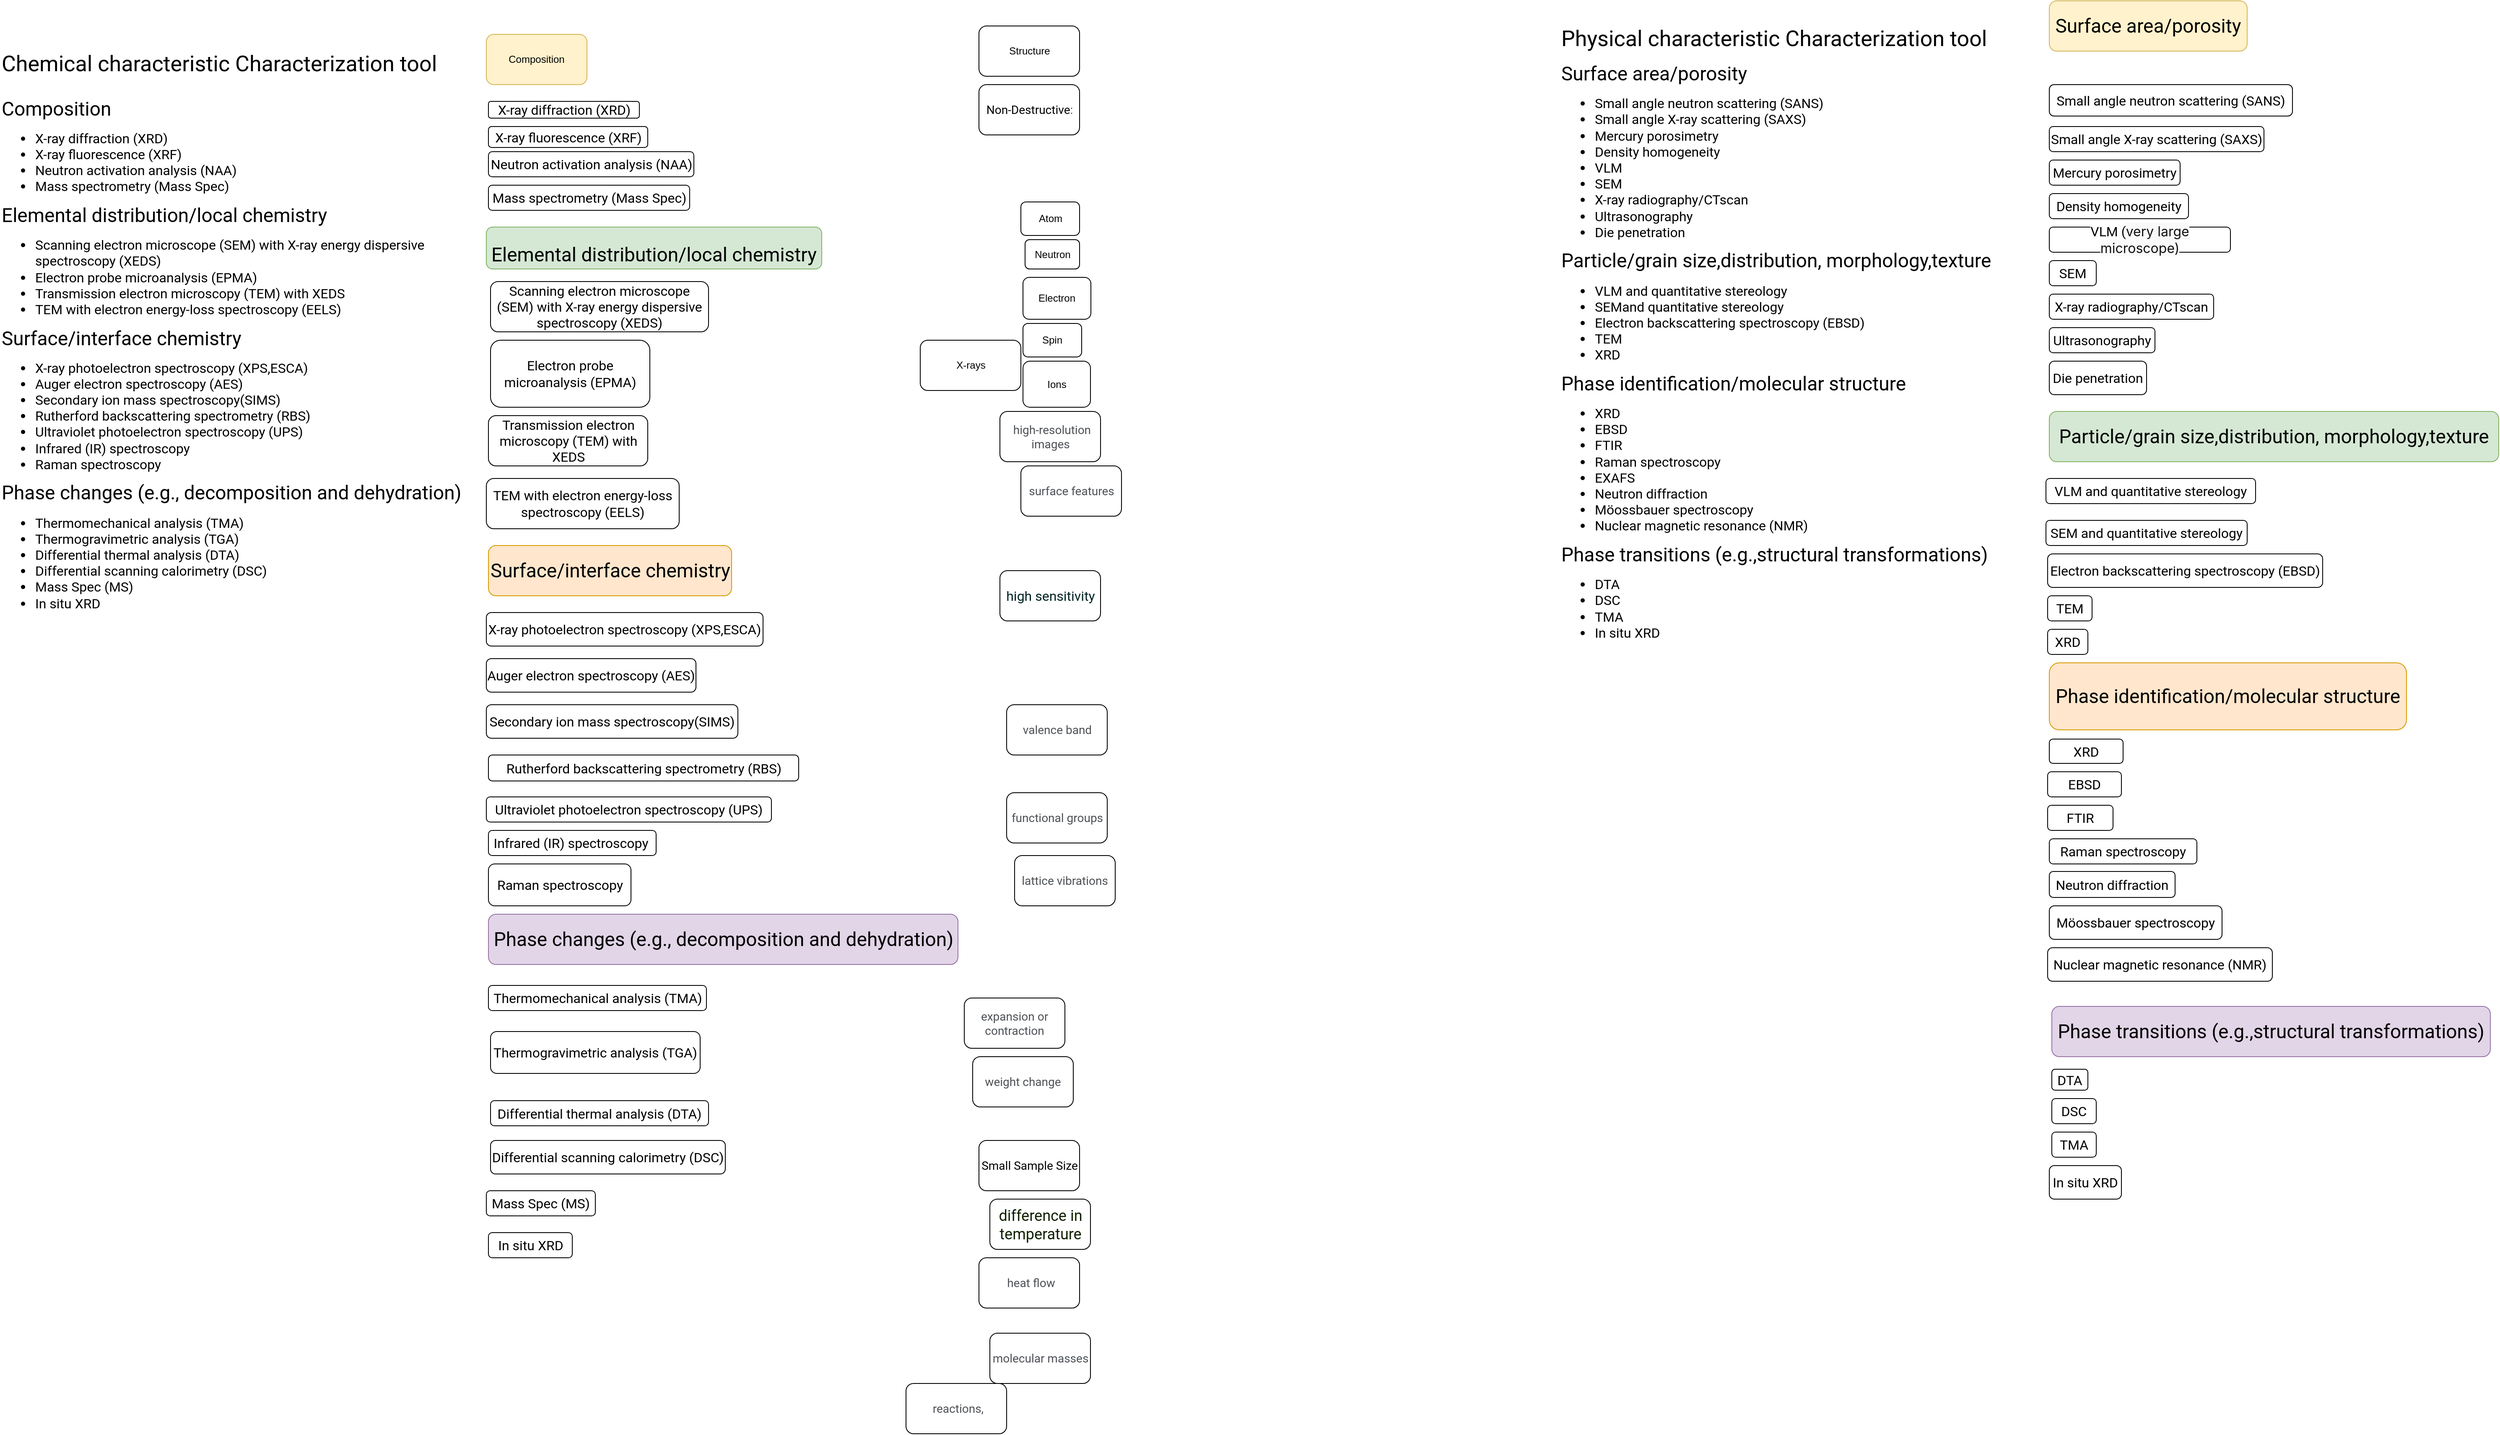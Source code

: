 <mxfile version="24.0.2" type="github">
  <diagram name="Página-1" id="9ZrezYljH9P2KY_Qv6a6">
    <mxGraphModel dx="1310" dy="708" grid="1" gridSize="10" guides="1" tooltips="1" connect="1" arrows="1" fold="1" page="1" pageScale="1" pageWidth="827" pageHeight="1169" math="0" shadow="0">
      <root>
        <mxCell id="0" />
        <mxCell id="1" parent="0" />
        <mxCell id="FwkTbBhF22E6wd6E680H-3" value="Composition" style="rounded=1;whiteSpace=wrap;html=1;fillColor=#fff2cc;strokeColor=#d6b656;" parent="1" vertex="1">
          <mxGeometry x="590" y="70" width="120" height="60" as="geometry" />
        </mxCell>
        <mxCell id="FwkTbBhF22E6wd6E680H-4" value="&lt;span style=&quot;font-family: Roboto, Noto, sans-serif; font-size: 16px; text-align: start; background-color: initial;&quot;&gt;X-ray diffraction (XRD)&lt;/span&gt;" style="rounded=1;whiteSpace=wrap;html=1;" parent="1" vertex="1">
          <mxGeometry x="592.5" y="150" width="180" height="20" as="geometry" />
        </mxCell>
        <mxCell id="FwkTbBhF22E6wd6E680H-5" value="&lt;span style=&quot;font-family: Roboto, Noto, sans-serif; font-size: 16px; text-align: start; background-color: initial;&quot;&gt;X-ray fluorescence (XRF)&lt;/span&gt;" style="rounded=1;whiteSpace=wrap;html=1;" parent="1" vertex="1">
          <mxGeometry x="592.5" y="180" width="190" height="25" as="geometry" />
        </mxCell>
        <mxCell id="FwkTbBhF22E6wd6E680H-7" value="&lt;span style=&quot;font-family: Roboto, Noto, sans-serif; font-size: 16px; text-align: start; background-color: initial;&quot;&gt;Neutron activation analysis (NAA)&lt;/span&gt;" style="rounded=1;whiteSpace=wrap;html=1;" parent="1" vertex="1">
          <mxGeometry x="592.5" y="210" width="245" height="30" as="geometry" />
        </mxCell>
        <mxCell id="FwkTbBhF22E6wd6E680H-8" value="&lt;span style=&quot;font-family: Roboto, Noto, sans-serif; font-size: 16px; text-align: start; background-color: initial;&quot;&gt;Mass spectrometry (Mass Spec)&lt;/span&gt;" style="rounded=1;whiteSpace=wrap;html=1;" parent="1" vertex="1">
          <mxGeometry x="592.5" y="250" width="240" height="30" as="geometry" />
        </mxCell>
        <mxCell id="FwkTbBhF22E6wd6E680H-10" value="&lt;h2 style=&quot;font-weight: 400; margin-bottom: 0.5em; margin-top: 0.5em; font-size: 23px; font-family: Roboto, Noto, sans-serif;&quot;&gt;&lt;br&gt;&lt;/h2&gt;&lt;h2 style=&quot;font-weight: 400; margin-bottom: 0.5em; margin-top: 0.5em; font-size: 23px; font-family: Roboto, Noto, sans-serif;&quot;&gt;Elemental distribution/local chemistry&lt;/h2&gt;&lt;div&gt;&lt;br&gt;&lt;/div&gt;&lt;ul style=&quot;margin-bottom: 6px; margin-top: 0.5em; font-size: 16px; font-family: Roboto, Noto, sans-serif;&quot;&gt;&lt;/ul&gt;" style="rounded=1;whiteSpace=wrap;html=1;align=center;fillColor=#d5e8d4;strokeColor=#82b366;" parent="1" vertex="1">
          <mxGeometry x="590" y="300" width="400" height="50" as="geometry" />
        </mxCell>
        <mxCell id="FwkTbBhF22E6wd6E680H-11" value="&lt;span style=&quot;font-family: Roboto, Noto, sans-serif; font-size: 16px; text-align: start; background-color: initial;&quot;&gt;Scanning electron microscope (SEM) with X-ray energy dispersive spectroscopy (XEDS)&lt;/span&gt;" style="rounded=1;whiteSpace=wrap;html=1;" parent="1" vertex="1">
          <mxGeometry x="595" y="365" width="260" height="60" as="geometry" />
        </mxCell>
        <mxCell id="FwkTbBhF22E6wd6E680H-12" value="&lt;span style=&quot;font-family: Roboto, Noto, sans-serif; font-size: 16px; text-align: start; background-color: initial;&quot;&gt;Electron probe microanalysis (EPMA)&lt;/span&gt;" style="rounded=1;whiteSpace=wrap;html=1;" parent="1" vertex="1">
          <mxGeometry x="595" y="435" width="190" height="80" as="geometry" />
        </mxCell>
        <mxCell id="FwkTbBhF22E6wd6E680H-13" value="&lt;span style=&quot;font-family: Roboto, Noto, sans-serif; font-size: 16px; text-align: start; background-color: initial;&quot;&gt;Transmission electron microscopy (TEM) with XEDS&lt;/span&gt;" style="rounded=1;whiteSpace=wrap;html=1;" parent="1" vertex="1">
          <mxGeometry x="592.5" y="525" width="190" height="60" as="geometry" />
        </mxCell>
        <mxCell id="FwkTbBhF22E6wd6E680H-14" value="&lt;span style=&quot;font-family: Roboto, Noto, sans-serif; font-size: 16px; text-align: start; background-color: initial;&quot;&gt;TEM with electron energy-loss spectroscopy (EELS)&lt;/span&gt;" style="rounded=1;whiteSpace=wrap;html=1;" parent="1" vertex="1">
          <mxGeometry x="590" y="600" width="230" height="60" as="geometry" />
        </mxCell>
        <mxCell id="FwkTbBhF22E6wd6E680H-15" value="&lt;h2 style=&quot;font-weight: 400; margin-bottom: 0.5em; margin-top: 0.5em; font-size: 23px; font-family: Roboto, Noto, sans-serif; text-align: start;&quot;&gt;Surface/interface chemistry&lt;/h2&gt;" style="rounded=1;whiteSpace=wrap;html=1;fillColor=#ffe6cc;strokeColor=#d79b00;" parent="1" vertex="1">
          <mxGeometry x="592.5" y="680" width="290" height="60" as="geometry" />
        </mxCell>
        <mxCell id="FwkTbBhF22E6wd6E680H-16" value="&lt;span style=&quot;font-family: Roboto, Noto, sans-serif; font-size: 16px; text-align: start; background-color: initial;&quot;&gt;X-ray photoelectron spectroscopy (XPS,ESCA)&lt;/span&gt;" style="rounded=1;whiteSpace=wrap;html=1;" parent="1" vertex="1">
          <mxGeometry x="590" y="760" width="330" height="40" as="geometry" />
        </mxCell>
        <mxCell id="FwkTbBhF22E6wd6E680H-17" value="&lt;span style=&quot;font-family: Roboto, Noto, sans-serif; font-size: 16px; text-align: start; background-color: initial;&quot;&gt;Auger electron spectroscopy (AES)&lt;/span&gt;" style="rounded=1;whiteSpace=wrap;html=1;" parent="1" vertex="1">
          <mxGeometry x="590" y="815" width="250" height="40" as="geometry" />
        </mxCell>
        <mxCell id="FwkTbBhF22E6wd6E680H-18" value="&lt;span style=&quot;font-family: Roboto, Noto, sans-serif; font-size: 16px; text-align: start; background-color: initial;&quot;&gt;Secondary ion mass spectroscopy(SIMS)&lt;/span&gt;" style="rounded=1;whiteSpace=wrap;html=1;" parent="1" vertex="1">
          <mxGeometry x="590" y="870" width="300" height="40" as="geometry" />
        </mxCell>
        <mxCell id="FwkTbBhF22E6wd6E680H-19" value="&lt;span style=&quot;font-family: Roboto, Noto, sans-serif; font-size: 16px; text-align: start; background-color: initial;&quot;&gt;Rutherford backscattering spectrometry (RBS)&lt;/span&gt;" style="rounded=1;whiteSpace=wrap;html=1;" parent="1" vertex="1">
          <mxGeometry x="592.5" y="930" width="370" height="31" as="geometry" />
        </mxCell>
        <mxCell id="FwkTbBhF22E6wd6E680H-20" value="&lt;span style=&quot;font-family: Roboto, Noto, sans-serif; font-size: 16px; text-align: start; background-color: initial;&quot;&gt;Ultraviolet photoelectron spectroscopy (UPS)&lt;/span&gt;" style="rounded=1;whiteSpace=wrap;html=1;" parent="1" vertex="1">
          <mxGeometry x="590" y="980" width="340" height="30" as="geometry" />
        </mxCell>
        <mxCell id="FwkTbBhF22E6wd6E680H-21" value="&lt;span style=&quot;font-family: Roboto, Noto, sans-serif; font-size: 16px; text-align: start; background-color: initial;&quot;&gt;Infrared (IR) spectroscopy&amp;nbsp;&lt;/span&gt;" style="rounded=1;whiteSpace=wrap;html=1;" parent="1" vertex="1">
          <mxGeometry x="592.5" y="1020" width="200" height="30" as="geometry" />
        </mxCell>
        <mxCell id="FwkTbBhF22E6wd6E680H-23" value="&lt;span style=&quot;font-family: Roboto, Noto, sans-serif; font-size: 16px; text-align: start; background-color: initial;&quot;&gt;Raman spectroscopy&lt;/span&gt;" style="rounded=1;whiteSpace=wrap;html=1;" parent="1" vertex="1">
          <mxGeometry x="592.5" y="1060" width="170" height="50" as="geometry" />
        </mxCell>
        <mxCell id="FwkTbBhF22E6wd6E680H-24" value="&lt;h2 style=&quot;font-weight: 400; margin-bottom: 0.5em; margin-top: 0.5em; font-size: 23px; font-family: Roboto, Noto, sans-serif; text-align: start;&quot;&gt;Phase changes (e.g., decomposition and dehydration)&lt;/h2&gt;" style="rounded=1;whiteSpace=wrap;html=1;fillColor=#e1d5e7;strokeColor=#9673a6;" parent="1" vertex="1">
          <mxGeometry x="592.5" y="1120" width="560" height="60" as="geometry" />
        </mxCell>
        <mxCell id="FwkTbBhF22E6wd6E680H-25" value="&lt;span style=&quot;font-family: Roboto, Noto, sans-serif; font-size: 16px; text-align: start; background-color: initial;&quot;&gt;Thermomechanical analysis (TMA)&lt;/span&gt;" style="rounded=1;whiteSpace=wrap;html=1;" parent="1" vertex="1">
          <mxGeometry x="592.5" y="1205" width="260" height="30" as="geometry" />
        </mxCell>
        <mxCell id="FwkTbBhF22E6wd6E680H-26" value="&lt;span style=&quot;font-family: Roboto, Noto, sans-serif; font-size: 16px; text-align: start; background-color: initial;&quot;&gt;Thermogravimetric analysis (TGA)&lt;/span&gt;" style="rounded=1;whiteSpace=wrap;html=1;" parent="1" vertex="1">
          <mxGeometry x="595" y="1260" width="250" height="50" as="geometry" />
        </mxCell>
        <mxCell id="FwkTbBhF22E6wd6E680H-27" value="&lt;span style=&quot;font-family: Roboto, Noto, sans-serif; font-size: 16px; text-align: start; background-color: initial;&quot;&gt;Differential thermal analysis (DTA)&lt;/span&gt;" style="rounded=1;whiteSpace=wrap;html=1;" parent="1" vertex="1">
          <mxGeometry x="595" y="1342.5" width="260" height="30" as="geometry" />
        </mxCell>
        <mxCell id="FwkTbBhF22E6wd6E680H-28" value="&lt;span style=&quot;font-family: Roboto, Noto, sans-serif; font-size: 16px; text-align: start; background-color: initial;&quot;&gt;Differential scanning calorimetry (DSC)&lt;/span&gt;" style="rounded=1;whiteSpace=wrap;html=1;" parent="1" vertex="1">
          <mxGeometry x="595" y="1390" width="280" height="40" as="geometry" />
        </mxCell>
        <mxCell id="FwkTbBhF22E6wd6E680H-29" value="&lt;span style=&quot;font-family: Roboto, Noto, sans-serif; font-size: 16px; text-align: start; background-color: initial;&quot;&gt;Mass Spec (MS)&lt;/span&gt;" style="rounded=1;whiteSpace=wrap;html=1;" parent="1" vertex="1">
          <mxGeometry x="590" y="1450" width="130" height="30" as="geometry" />
        </mxCell>
        <mxCell id="FwkTbBhF22E6wd6E680H-30" value="&lt;span style=&quot;font-family: Roboto, Noto, sans-serif; font-size: 16px; text-align: start; background-color: initial;&quot;&gt;In situ XRD&lt;/span&gt;" style="rounded=1;whiteSpace=wrap;html=1;" parent="1" vertex="1">
          <mxGeometry x="592.5" y="1500" width="100" height="30" as="geometry" />
        </mxCell>
        <mxCell id="FwkTbBhF22E6wd6E680H-34" value="&lt;h1 style=&quot;color: rgb(0, 0, 0); font-style: normal; font-variant-ligatures: normal; font-variant-caps: normal; letter-spacing: normal; orphans: 2; text-indent: 0px; text-transform: none; widows: 2; word-spacing: 0px; -webkit-text-stroke-width: 0px; white-space: normal; text-decoration-thickness: initial; text-decoration-style: initial; text-decoration-color: initial; font-weight: 400; margin-bottom: 0.5em; margin-top: 0.5em; font-size: 26px; font-family: Roboto, Noto, sans-serif; text-align: start;&quot;&gt;&lt;span style=&quot;background-color: rgb(255, 255, 255);&quot;&gt;Physical characteristic Characterization tool&lt;/span&gt;&lt;/h1&gt;&lt;h2 style=&quot;color: rgb(0, 0, 0); font-style: normal; font-variant-ligatures: normal; font-variant-caps: normal; letter-spacing: normal; orphans: 2; text-indent: 0px; text-transform: none; widows: 2; word-spacing: 0px; -webkit-text-stroke-width: 0px; white-space: normal; text-decoration-thickness: initial; text-decoration-style: initial; text-decoration-color: initial; font-weight: 400; margin-bottom: 0.5em; margin-top: 0.5em; font-size: 23px; font-family: Roboto, Noto, sans-serif; text-align: start;&quot;&gt;&lt;span style=&quot;background-color: rgb(255, 255, 255);&quot;&gt;Surface area/porosity&lt;/span&gt;&lt;/h2&gt;&lt;ul style=&quot;color: rgb(0, 0, 0); font-style: normal; font-variant-ligatures: normal; font-variant-caps: normal; font-weight: 400; letter-spacing: normal; orphans: 2; text-indent: 0px; text-transform: none; widows: 2; word-spacing: 0px; -webkit-text-stroke-width: 0px; white-space: normal; text-decoration-thickness: initial; text-decoration-style: initial; text-decoration-color: initial; margin-bottom: 6px; margin-top: 0.5em; font-size: 16px; font-family: Roboto, Noto, sans-serif; text-align: start;&quot;&gt;&lt;li&gt;&lt;span style=&quot;background-color: rgb(255, 255, 255);&quot;&gt;Small angle neutron scattering (SANS)&lt;/span&gt;&lt;/li&gt;&lt;li&gt;&lt;span style=&quot;background-color: rgb(255, 255, 255);&quot;&gt;Small angle X-ray scattering (SAXS)&lt;/span&gt;&lt;/li&gt;&lt;li&gt;&lt;span style=&quot;background-color: rgb(255, 255, 255);&quot;&gt;Mercury porosimetry&lt;/span&gt;&lt;/li&gt;&lt;li&gt;&lt;span style=&quot;background-color: rgb(255, 255, 255);&quot;&gt;Density homogeneity&lt;/span&gt;&lt;/li&gt;&lt;li&gt;&lt;span style=&quot;background-color: rgb(255, 255, 255);&quot;&gt;VLM&lt;/span&gt;&lt;/li&gt;&lt;li&gt;&lt;span style=&quot;background-color: rgb(255, 255, 255);&quot;&gt;SEM&lt;/span&gt;&lt;/li&gt;&lt;li&gt;&lt;span style=&quot;background-color: rgb(255, 255, 255);&quot;&gt;X-ray radiography/CTscan&lt;/span&gt;&lt;/li&gt;&lt;li&gt;&lt;span style=&quot;background-color: rgb(255, 255, 255);&quot;&gt;Ultrasonography&lt;/span&gt;&lt;/li&gt;&lt;li&gt;&lt;span style=&quot;background-color: rgb(255, 255, 255);&quot;&gt;Die penetration&lt;/span&gt;&lt;/li&gt;&lt;/ul&gt;&lt;h2 style=&quot;color: rgb(0, 0, 0); font-style: normal; font-variant-ligatures: normal; font-variant-caps: normal; letter-spacing: normal; orphans: 2; text-indent: 0px; text-transform: none; widows: 2; word-spacing: 0px; -webkit-text-stroke-width: 0px; white-space: normal; text-decoration-thickness: initial; text-decoration-style: initial; text-decoration-color: initial; font-weight: 400; margin-bottom: 0.5em; margin-top: 0.5em; font-size: 23px; font-family: Roboto, Noto, sans-serif; text-align: start;&quot;&gt;&lt;span style=&quot;background-color: rgb(255, 255, 255);&quot;&gt;Particle/grain size,distribution, morphology,texture&lt;/span&gt;&lt;/h2&gt;&lt;ul style=&quot;color: rgb(0, 0, 0); font-style: normal; font-variant-ligatures: normal; font-variant-caps: normal; font-weight: 400; letter-spacing: normal; orphans: 2; text-indent: 0px; text-transform: none; widows: 2; word-spacing: 0px; -webkit-text-stroke-width: 0px; white-space: normal; text-decoration-thickness: initial; text-decoration-style: initial; text-decoration-color: initial; margin-bottom: 6px; margin-top: 0.5em; font-size: 16px; font-family: Roboto, Noto, sans-serif; text-align: start;&quot;&gt;&lt;li&gt;&lt;span style=&quot;background-color: rgb(255, 255, 255);&quot;&gt;VLM and quantitative stereology&lt;/span&gt;&lt;/li&gt;&lt;li&gt;&lt;span style=&quot;background-color: rgb(255, 255, 255);&quot;&gt;SEMand quantitative stereology&lt;/span&gt;&lt;/li&gt;&lt;li&gt;&lt;span style=&quot;background-color: rgb(255, 255, 255);&quot;&gt;Electron backscattering spectroscopy (EBSD)&lt;/span&gt;&lt;/li&gt;&lt;li&gt;&lt;span style=&quot;background-color: rgb(255, 255, 255);&quot;&gt;TEM&lt;/span&gt;&lt;/li&gt;&lt;li&gt;&lt;span style=&quot;background-color: rgb(255, 255, 255);&quot;&gt;XRD&lt;/span&gt;&lt;/li&gt;&lt;/ul&gt;&lt;h2 style=&quot;color: rgb(0, 0, 0); font-style: normal; font-variant-ligatures: normal; font-variant-caps: normal; letter-spacing: normal; orphans: 2; text-indent: 0px; text-transform: none; widows: 2; word-spacing: 0px; -webkit-text-stroke-width: 0px; white-space: normal; text-decoration-thickness: initial; text-decoration-style: initial; text-decoration-color: initial; font-weight: 400; margin-bottom: 0.5em; margin-top: 0.5em; font-size: 23px; font-family: Roboto, Noto, sans-serif; text-align: start;&quot;&gt;&lt;span style=&quot;background-color: rgb(255, 255, 255);&quot;&gt;Phase identification/molecular structure&lt;/span&gt;&lt;/h2&gt;&lt;ul style=&quot;color: rgb(0, 0, 0); font-style: normal; font-variant-ligatures: normal; font-variant-caps: normal; font-weight: 400; letter-spacing: normal; orphans: 2; text-indent: 0px; text-transform: none; widows: 2; word-spacing: 0px; -webkit-text-stroke-width: 0px; white-space: normal; text-decoration-thickness: initial; text-decoration-style: initial; text-decoration-color: initial; margin-bottom: 6px; margin-top: 0.5em; font-size: 16px; font-family: Roboto, Noto, sans-serif; text-align: start;&quot;&gt;&lt;li&gt;&lt;span style=&quot;background-color: rgb(255, 255, 255);&quot;&gt;XRD&lt;/span&gt;&lt;/li&gt;&lt;li&gt;&lt;span style=&quot;background-color: rgb(255, 255, 255);&quot;&gt;EBSD&lt;/span&gt;&lt;/li&gt;&lt;li&gt;&lt;span style=&quot;background-color: rgb(255, 255, 255);&quot;&gt;FTIR&lt;/span&gt;&lt;/li&gt;&lt;li&gt;&lt;span style=&quot;background-color: rgb(255, 255, 255);&quot;&gt;Raman spectroscopy&lt;/span&gt;&lt;/li&gt;&lt;li&gt;&lt;span style=&quot;background-color: rgb(255, 255, 255);&quot;&gt;EXAFS&lt;/span&gt;&lt;/li&gt;&lt;li&gt;&lt;span style=&quot;background-color: rgb(255, 255, 255);&quot;&gt;Neutron diffraction&lt;/span&gt;&lt;/li&gt;&lt;li&gt;&lt;span style=&quot;background-color: rgb(255, 255, 255);&quot;&gt;Möossbauer spectroscopy&lt;/span&gt;&lt;/li&gt;&lt;li&gt;&lt;span style=&quot;background-color: rgb(255, 255, 255);&quot;&gt;Nuclear magnetic resonance (NMR)&lt;/span&gt;&lt;/li&gt;&lt;/ul&gt;&lt;h2 style=&quot;color: rgb(0, 0, 0); font-style: normal; font-variant-ligatures: normal; font-variant-caps: normal; letter-spacing: normal; orphans: 2; text-indent: 0px; text-transform: none; widows: 2; word-spacing: 0px; -webkit-text-stroke-width: 0px; white-space: normal; text-decoration-thickness: initial; text-decoration-style: initial; text-decoration-color: initial; font-weight: 400; margin-bottom: 0.5em; margin-top: 0.5em; font-size: 23px; font-family: Roboto, Noto, sans-serif; text-align: start;&quot;&gt;&lt;span style=&quot;background-color: rgb(255, 255, 255);&quot;&gt;Phase transitions (e.g.,structural transformations)&lt;/span&gt;&lt;/h2&gt;&lt;ul style=&quot;color: rgb(0, 0, 0); font-style: normal; font-variant-ligatures: normal; font-variant-caps: normal; font-weight: 400; letter-spacing: normal; orphans: 2; text-indent: 0px; text-transform: none; widows: 2; word-spacing: 0px; -webkit-text-stroke-width: 0px; white-space: normal; text-decoration-thickness: initial; text-decoration-style: initial; text-decoration-color: initial; margin-bottom: 6px; margin-top: 0.5em; font-size: 16px; font-family: Roboto, Noto, sans-serif; text-align: start;&quot;&gt;&lt;li&gt;&lt;span style=&quot;background-color: rgb(255, 255, 255);&quot;&gt;DTA&lt;/span&gt;&lt;/li&gt;&lt;li&gt;&lt;span style=&quot;background-color: rgb(255, 255, 255);&quot;&gt;DSC&lt;/span&gt;&lt;/li&gt;&lt;li&gt;&lt;span style=&quot;background-color: rgb(255, 255, 255);&quot;&gt;TMA&lt;/span&gt;&lt;/li&gt;&lt;li&gt;&lt;span style=&quot;background-color: rgb(255, 255, 255);&quot;&gt;In situ XRD&lt;/span&gt;&lt;/li&gt;&lt;/ul&gt;" style="text;whiteSpace=wrap;html=1;" parent="1" vertex="1">
          <mxGeometry x="1870" y="40" width="560" height="780" as="geometry" />
        </mxCell>
        <mxCell id="FwkTbBhF22E6wd6E680H-35" value="&lt;h2 style=&quot;font-weight: 400; margin-bottom: 0.5em; margin-top: 0.5em; font-size: 23px; font-family: Roboto, Noto, sans-serif; text-align: start;&quot;&gt;Surface area/porosity&lt;/h2&gt;" style="rounded=1;whiteSpace=wrap;html=1;fillColor=#fff2cc;strokeColor=#d6b656;" parent="1" vertex="1">
          <mxGeometry x="2454" y="30" width="236" height="60" as="geometry" />
        </mxCell>
        <mxCell id="FwkTbBhF22E6wd6E680H-36" value="&lt;span style=&quot;background-color: rgb(255, 255, 255); font-family: Roboto, Noto, sans-serif; font-size: 16px; text-align: start;&quot;&gt;Small angle neutron scattering (SANS)&lt;/span&gt;" style="rounded=1;whiteSpace=wrap;html=1;" parent="1" vertex="1">
          <mxGeometry x="2454" y="130" width="290" height="37.5" as="geometry" />
        </mxCell>
        <mxCell id="FwkTbBhF22E6wd6E680H-37" value="&lt;span style=&quot;background-color: rgb(255, 255, 255); font-family: Roboto, Noto, sans-serif; font-size: 16px; text-align: start;&quot;&gt;Small angle X-ray scattering (SAXS)&lt;/span&gt;" style="rounded=1;whiteSpace=wrap;html=1;" parent="1" vertex="1">
          <mxGeometry x="2454" y="180" width="256" height="30" as="geometry" />
        </mxCell>
        <mxCell id="FwkTbBhF22E6wd6E680H-38" value="&lt;span style=&quot;background-color: rgb(255, 255, 255); font-family: Roboto, Noto, sans-serif; font-size: 16px; text-align: start;&quot;&gt;Mercury porosimetry&lt;/span&gt;" style="rounded=1;whiteSpace=wrap;html=1;" parent="1" vertex="1">
          <mxGeometry x="2454" y="220" width="156" height="30" as="geometry" />
        </mxCell>
        <mxCell id="FwkTbBhF22E6wd6E680H-39" value="&lt;span style=&quot;background-color: rgb(255, 255, 255); font-family: Roboto, Noto, sans-serif; font-size: 16px; text-align: start;&quot;&gt;Density homogeneity&lt;/span&gt;" style="rounded=1;whiteSpace=wrap;html=1;" parent="1" vertex="1">
          <mxGeometry x="2454" y="260" width="166" height="30" as="geometry" />
        </mxCell>
        <mxCell id="FwkTbBhF22E6wd6E680H-40" value="&lt;span style=&quot;background-color: rgb(255, 255, 255); font-family: Roboto, Noto, sans-serif; font-size: 16px; text-align: start;&quot;&gt;VLM (&lt;/span&gt;&lt;span style=&quot;color: rgb(17, 17, 17); font-family: -apple-system, Roboto, SegoeUI, &amp;quot;Segoe UI&amp;quot;, &amp;quot;Helvetica Neue&amp;quot;, Helvetica, &amp;quot;Microsoft YaHei&amp;quot;, &amp;quot;Meiryo UI&amp;quot;, Meiryo, &amp;quot;Arial Unicode MS&amp;quot;, sans-serif; font-size: 16px; text-align: left; background-color: rgb(249, 249, 249);&quot;&gt;very large microscope)&lt;/span&gt;" style="rounded=1;whiteSpace=wrap;html=1;" parent="1" vertex="1">
          <mxGeometry x="2454" y="300" width="216" height="30" as="geometry" />
        </mxCell>
        <mxCell id="FwkTbBhF22E6wd6E680H-41" value="&lt;span style=&quot;background-color: rgb(255, 255, 255); font-family: Roboto, Noto, sans-serif; font-size: 16px; text-align: start;&quot;&gt;SEM&lt;/span&gt;" style="rounded=1;whiteSpace=wrap;html=1;" parent="1" vertex="1">
          <mxGeometry x="2454" y="340" width="56" height="30" as="geometry" />
        </mxCell>
        <mxCell id="FwkTbBhF22E6wd6E680H-42" value="&lt;span style=&quot;background-color: rgb(255, 255, 255); font-family: Roboto, Noto, sans-serif; font-size: 16px; text-align: start;&quot;&gt;X-ray radiography/CTscan&lt;/span&gt;" style="rounded=1;whiteSpace=wrap;html=1;" parent="1" vertex="1">
          <mxGeometry x="2454" y="380" width="196" height="30" as="geometry" />
        </mxCell>
        <mxCell id="FwkTbBhF22E6wd6E680H-43" value="&lt;span style=&quot;background-color: rgb(255, 255, 255); font-family: Roboto, Noto, sans-serif; font-size: 16px; text-align: start;&quot;&gt;Ultrasonography&lt;/span&gt;" style="rounded=1;whiteSpace=wrap;html=1;" parent="1" vertex="1">
          <mxGeometry x="2454" y="420" width="126" height="30" as="geometry" />
        </mxCell>
        <mxCell id="FwkTbBhF22E6wd6E680H-44" value="&lt;span style=&quot;background-color: rgb(255, 255, 255); font-family: Roboto, Noto, sans-serif; font-size: 16px; text-align: start;&quot;&gt;Die penetration&lt;/span&gt;" style="rounded=1;whiteSpace=wrap;html=1;" parent="1" vertex="1">
          <mxGeometry x="2454" y="460" width="116" height="40" as="geometry" />
        </mxCell>
        <mxCell id="FwkTbBhF22E6wd6E680H-45" value="&lt;h2 style=&quot;font-weight: 400; margin-bottom: 0.5em; margin-top: 0.5em; font-size: 23px; font-family: Roboto, Noto, sans-serif; text-align: start;&quot;&gt;Particle/grain size,distribution, morphology,texture&lt;/h2&gt;" style="rounded=1;whiteSpace=wrap;html=1;fillColor=#d5e8d4;strokeColor=#82b366;" parent="1" vertex="1">
          <mxGeometry x="2454" y="520" width="536" height="60" as="geometry" />
        </mxCell>
        <mxCell id="FwkTbBhF22E6wd6E680H-46" value="&lt;span style=&quot;background-color: rgb(255, 255, 255); font-family: Roboto, Noto, sans-serif; font-size: 16px; text-align: start;&quot;&gt;VLM and quantitative stereology&lt;/span&gt;" style="rounded=1;whiteSpace=wrap;html=1;" parent="1" vertex="1">
          <mxGeometry x="2450" y="600" width="250" height="30" as="geometry" />
        </mxCell>
        <mxCell id="FwkTbBhF22E6wd6E680H-47" value="&lt;span style=&quot;background-color: rgb(255, 255, 255); font-family: Roboto, Noto, sans-serif; font-size: 16px; text-align: start;&quot;&gt;SEM and quantitative stereology&lt;/span&gt;" style="rounded=1;whiteSpace=wrap;html=1;" parent="1" vertex="1">
          <mxGeometry x="2450" y="650" width="240" height="30" as="geometry" />
        </mxCell>
        <mxCell id="FwkTbBhF22E6wd6E680H-48" value="&lt;span style=&quot;background-color: rgb(255, 255, 255); font-family: Roboto, Noto, sans-serif; font-size: 16px; text-align: start;&quot;&gt;Electron backscattering spectroscopy (EBSD)&lt;/span&gt;" style="rounded=1;whiteSpace=wrap;html=1;" parent="1" vertex="1">
          <mxGeometry x="2452" y="690" width="328" height="40" as="geometry" />
        </mxCell>
        <mxCell id="FwkTbBhF22E6wd6E680H-49" value="&lt;span style=&quot;background-color: rgb(255, 255, 255); font-family: Roboto, Noto, sans-serif; font-size: 16px; text-align: start;&quot;&gt;TEM&lt;/span&gt;" style="rounded=1;whiteSpace=wrap;html=1;" parent="1" vertex="1">
          <mxGeometry x="2452" y="740" width="53" height="30" as="geometry" />
        </mxCell>
        <mxCell id="FwkTbBhF22E6wd6E680H-50" value="&lt;span style=&quot;background-color: rgb(255, 255, 255); font-family: Roboto, Noto, sans-serif; font-size: 16px; text-align: start;&quot;&gt;XRD&lt;/span&gt;" style="rounded=1;whiteSpace=wrap;html=1;" parent="1" vertex="1">
          <mxGeometry x="2452" y="780" width="48" height="30" as="geometry" />
        </mxCell>
        <mxCell id="FwkTbBhF22E6wd6E680H-52" value="&lt;h2 style=&quot;font-weight: 400; margin-bottom: 0.5em; margin-top: 0.5em; font-size: 23px; font-family: Roboto, Noto, sans-serif; text-align: start;&quot;&gt;Phase identification/molecular structure&lt;/h2&gt;" style="rounded=1;whiteSpace=wrap;html=1;fillColor=#ffe6cc;strokeColor=#d79b00;" parent="1" vertex="1">
          <mxGeometry x="2454" y="820" width="426" height="80" as="geometry" />
        </mxCell>
        <mxCell id="FwkTbBhF22E6wd6E680H-53" value="&lt;span style=&quot;background-color: rgb(255, 255, 255); font-family: Roboto, Noto, sans-serif; font-size: 16px; text-align: start;&quot;&gt;XRD&lt;/span&gt;" style="rounded=1;whiteSpace=wrap;html=1;" parent="1" vertex="1">
          <mxGeometry x="2454" y="911" width="88" height="29" as="geometry" />
        </mxCell>
        <mxCell id="FwkTbBhF22E6wd6E680H-54" value="&lt;span style=&quot;background-color: rgb(255, 255, 255); font-family: Roboto, Noto, sans-serif; font-size: 16px; text-align: start;&quot;&gt;EBSD&lt;/span&gt;" style="rounded=1;whiteSpace=wrap;html=1;" parent="1" vertex="1">
          <mxGeometry x="2452" y="950" width="88" height="30" as="geometry" />
        </mxCell>
        <mxCell id="FwkTbBhF22E6wd6E680H-55" value="&lt;span style=&quot;background-color: rgb(255, 255, 255); font-family: Roboto, Noto, sans-serif; font-size: 16px; text-align: start;&quot;&gt;FTIR&lt;/span&gt;" style="rounded=1;whiteSpace=wrap;html=1;" parent="1" vertex="1">
          <mxGeometry x="2452" y="990" width="78" height="30" as="geometry" />
        </mxCell>
        <mxCell id="FwkTbBhF22E6wd6E680H-56" value="&lt;span style=&quot;background-color: rgb(255, 255, 255); font-family: Roboto, Noto, sans-serif; font-size: 16px; text-align: start;&quot;&gt;Raman spectroscopy&lt;/span&gt;" style="rounded=1;whiteSpace=wrap;html=1;" parent="1" vertex="1">
          <mxGeometry x="2454" y="1030" width="176" height="30" as="geometry" />
        </mxCell>
        <mxCell id="FwkTbBhF22E6wd6E680H-57" value="&lt;span style=&quot;background-color: rgb(255, 255, 255); font-family: Roboto, Noto, sans-serif; font-size: 16px; text-align: start;&quot;&gt;Neutron diffraction&lt;/span&gt;" style="rounded=1;whiteSpace=wrap;html=1;" parent="1" vertex="1">
          <mxGeometry x="2454" y="1069" width="150" height="31" as="geometry" />
        </mxCell>
        <mxCell id="FwkTbBhF22E6wd6E680H-58" value="&lt;span style=&quot;background-color: rgb(255, 255, 255); font-family: Roboto, Noto, sans-serif; font-size: 16px; text-align: start;&quot;&gt;Möossbauer spectroscopy&lt;/span&gt;" style="rounded=1;whiteSpace=wrap;html=1;" parent="1" vertex="1">
          <mxGeometry x="2454" y="1110" width="206" height="40" as="geometry" />
        </mxCell>
        <mxCell id="FwkTbBhF22E6wd6E680H-60" value="&lt;span style=&quot;background-color: rgb(255, 255, 255); font-family: Roboto, Noto, sans-serif; font-size: 16px; text-align: start;&quot;&gt;Nuclear magnetic resonance (NMR)&lt;/span&gt;" style="rounded=1;whiteSpace=wrap;html=1;" parent="1" vertex="1">
          <mxGeometry x="2452" y="1160" width="268" height="40" as="geometry" />
        </mxCell>
        <mxCell id="FwkTbBhF22E6wd6E680H-61" value="&lt;h2 style=&quot;font-weight: 400; margin-bottom: 0.5em; margin-top: 0.5em; font-size: 23px; font-family: Roboto, Noto, sans-serif; text-align: start;&quot;&gt;Phase transitions (e.g.,structural transformations)&lt;/h2&gt;" style="rounded=1;whiteSpace=wrap;html=1;fillColor=#e1d5e7;strokeColor=#9673a6;" parent="1" vertex="1">
          <mxGeometry x="2457" y="1230" width="523" height="60" as="geometry" />
        </mxCell>
        <mxCell id="FwkTbBhF22E6wd6E680H-62" value="&lt;span style=&quot;background-color: rgb(255, 255, 255); font-family: Roboto, Noto, sans-serif; font-size: 16px; text-align: start;&quot;&gt;DTA&lt;/span&gt;" style="rounded=1;whiteSpace=wrap;html=1;" parent="1" vertex="1">
          <mxGeometry x="2457" y="1305" width="43" height="25" as="geometry" />
        </mxCell>
        <mxCell id="FwkTbBhF22E6wd6E680H-63" value="&lt;span style=&quot;background-color: rgb(255, 255, 255); font-family: Roboto, Noto, sans-serif; font-size: 16px; text-align: start;&quot;&gt;DSC&lt;/span&gt;" style="rounded=1;whiteSpace=wrap;html=1;" parent="1" vertex="1">
          <mxGeometry x="2457" y="1340" width="53" height="30" as="geometry" />
        </mxCell>
        <mxCell id="FwkTbBhF22E6wd6E680H-64" value="&lt;span style=&quot;background-color: rgb(255, 255, 255); font-family: Roboto, Noto, sans-serif; font-size: 16px; text-align: start;&quot;&gt;TMA&lt;/span&gt;" style="rounded=1;whiteSpace=wrap;html=1;" parent="1" vertex="1">
          <mxGeometry x="2457" y="1380" width="53" height="30" as="geometry" />
        </mxCell>
        <mxCell id="FwkTbBhF22E6wd6E680H-65" value="&lt;span style=&quot;background-color: rgb(255, 255, 255); font-family: Roboto, Noto, sans-serif; font-size: 16px; text-align: start;&quot;&gt;In situ XRD&lt;/span&gt;" style="rounded=1;whiteSpace=wrap;html=1;" parent="1" vertex="1">
          <mxGeometry x="2454" y="1420" width="86" height="40" as="geometry" />
        </mxCell>
        <mxCell id="FwkTbBhF22E6wd6E680H-66" value="&lt;div class=&quot;text-cell-section-header layout horizontal center&quot; style=&quot;position: relative; display: flex; -webkit-box-orient: horizontal; -webkit-box-direction: normal; flex-direction: row; -webkit-box-align: center; align-items: center; font-family: Roboto, Noto, sans-serif; font-size: 14px; font-style: normal; font-variant-ligatures: normal; font-variant-caps: normal; font-weight: 400; letter-spacing: normal; orphans: 2; text-align: start; text-indent: 0px; text-transform: none; widows: 2; word-spacing: 0px; -webkit-text-stroke-width: 0px; white-space: normal; text-decoration-thickness: initial; text-decoration-style: initial; text-decoration-color: initial;&quot;&gt;&lt;h1 style=&quot;font-weight: 400; margin-bottom: 0.5em; margin-top: 0.5em; font-size: 26px;&quot;&gt;Chemical characteristic Characterization tool&lt;/h1&gt;&lt;/div&gt;&lt;h2 style=&quot;font-weight: 400; margin-bottom: 0.5em; margin-top: 0.5em; font-size: 23px; font-family: Roboto, Noto, sans-serif; font-style: normal; font-variant-ligatures: normal; font-variant-caps: normal; letter-spacing: normal; orphans: 2; text-align: start; text-indent: 0px; text-transform: none; widows: 2; word-spacing: 0px; -webkit-text-stroke-width: 0px; white-space: normal; text-decoration-thickness: initial; text-decoration-style: initial; text-decoration-color: initial;&quot;&gt;Composition&lt;/h2&gt;&lt;ul style=&quot;margin-bottom: 6px; margin-top: 0.5em; font-size: 16px; font-family: Roboto, Noto, sans-serif; font-style: normal; font-variant-ligatures: normal; font-variant-caps: normal; font-weight: 400; letter-spacing: normal; orphans: 2; text-align: start; text-indent: 0px; text-transform: none; widows: 2; word-spacing: 0px; -webkit-text-stroke-width: 0px; white-space: normal; text-decoration-thickness: initial; text-decoration-style: initial; text-decoration-color: initial;&quot;&gt;&lt;li&gt;X-ray diffraction (XRD)&lt;/li&gt;&lt;li&gt;X-ray fluorescence (XRF)&lt;/li&gt;&lt;li&gt;Neutron activation analysis (NAA)&lt;/li&gt;&lt;li&gt;Mass spectrometry (Mass Spec)&lt;/li&gt;&lt;/ul&gt;&lt;h2 style=&quot;font-weight: 400; margin-bottom: 0.5em; margin-top: 0.5em; font-size: 23px; font-family: Roboto, Noto, sans-serif; font-style: normal; font-variant-ligatures: normal; font-variant-caps: normal; letter-spacing: normal; orphans: 2; text-align: start; text-indent: 0px; text-transform: none; widows: 2; word-spacing: 0px; -webkit-text-stroke-width: 0px; white-space: normal; text-decoration-thickness: initial; text-decoration-style: initial; text-decoration-color: initial;&quot;&gt;Elemental distribution/local chemistry&lt;/h2&gt;&lt;ul style=&quot;margin-bottom: 6px; margin-top: 0.5em; font-size: 16px; font-family: Roboto, Noto, sans-serif; font-style: normal; font-variant-ligatures: normal; font-variant-caps: normal; font-weight: 400; letter-spacing: normal; orphans: 2; text-align: start; text-indent: 0px; text-transform: none; widows: 2; word-spacing: 0px; -webkit-text-stroke-width: 0px; white-space: normal; text-decoration-thickness: initial; text-decoration-style: initial; text-decoration-color: initial;&quot;&gt;&lt;li&gt;Scanning electron microscope (SEM) with X-ray energy dispersive spectroscopy (XEDS)&lt;/li&gt;&lt;li&gt;Electron probe microanalysis (EPMA)&lt;/li&gt;&lt;li&gt;Transmission electron microscopy (TEM) with XEDS&lt;/li&gt;&lt;li&gt;TEM with electron energy-loss spectroscopy (EELS)&lt;/li&gt;&lt;/ul&gt;&lt;h2 style=&quot;font-weight: 400; margin-bottom: 0.5em; margin-top: 0.5em; font-size: 23px; font-family: Roboto, Noto, sans-serif; font-style: normal; font-variant-ligatures: normal; font-variant-caps: normal; letter-spacing: normal; orphans: 2; text-align: start; text-indent: 0px; text-transform: none; widows: 2; word-spacing: 0px; -webkit-text-stroke-width: 0px; white-space: normal; text-decoration-thickness: initial; text-decoration-style: initial; text-decoration-color: initial;&quot;&gt;Surface/interface chemistry&lt;/h2&gt;&lt;ul style=&quot;margin-bottom: 6px; margin-top: 0.5em; font-size: 16px; font-family: Roboto, Noto, sans-serif; font-style: normal; font-variant-ligatures: normal; font-variant-caps: normal; font-weight: 400; letter-spacing: normal; orphans: 2; text-align: start; text-indent: 0px; text-transform: none; widows: 2; word-spacing: 0px; -webkit-text-stroke-width: 0px; white-space: normal; text-decoration-thickness: initial; text-decoration-style: initial; text-decoration-color: initial;&quot;&gt;&lt;li&gt;X-ray photoelectron spectroscopy (XPS,ESCA)&lt;/li&gt;&lt;li&gt;Auger electron spectroscopy (AES)&lt;/li&gt;&lt;li&gt;Secondary ion mass spectroscopy(SIMS)&lt;/li&gt;&lt;li&gt;Rutherford backscattering spectrometry (RBS)&lt;/li&gt;&lt;li&gt;Ultraviolet photoelectron spectroscopy (UPS)&lt;/li&gt;&lt;li&gt;Infrared (IR) spectroscopy&amp;nbsp;&lt;/li&gt;&lt;li&gt;Raman spectroscopy&lt;/li&gt;&lt;/ul&gt;&lt;h2 style=&quot;font-weight: 400; margin-bottom: 0.5em; margin-top: 0.5em; font-size: 23px; font-family: Roboto, Noto, sans-serif; font-style: normal; font-variant-ligatures: normal; font-variant-caps: normal; letter-spacing: normal; orphans: 2; text-align: start; text-indent: 0px; text-transform: none; widows: 2; word-spacing: 0px; -webkit-text-stroke-width: 0px; white-space: normal; text-decoration-thickness: initial; text-decoration-style: initial; text-decoration-color: initial;&quot;&gt;Phase changes (e.g., decomposition and dehydration)&lt;/h2&gt;&lt;ul style=&quot;margin-bottom: 6px; margin-top: 0.5em; font-size: 16px; font-family: Roboto, Noto, sans-serif; font-style: normal; font-variant-ligatures: normal; font-variant-caps: normal; font-weight: 400; letter-spacing: normal; orphans: 2; text-align: start; text-indent: 0px; text-transform: none; widows: 2; word-spacing: 0px; -webkit-text-stroke-width: 0px; white-space: normal; text-decoration-thickness: initial; text-decoration-style: initial; text-decoration-color: initial;&quot;&gt;&lt;li&gt;Thermomechanical analysis (TMA)&lt;/li&gt;&lt;li&gt;Thermogravimetric analysis (TGA)&lt;/li&gt;&lt;li&gt;Differential thermal analysis (DTA)&lt;/li&gt;&lt;li&gt;Differential scanning calorimetry (DSC)&lt;/li&gt;&lt;li&gt;Mass Spec (MS)&lt;/li&gt;&lt;li&gt;In situ XRD&lt;/li&gt;&lt;/ul&gt;&lt;h1 style=&quot;font-weight: 400; margin-bottom: 0.5em; margin-top: 0.5em; font-size: 26px; font-family: Roboto, Noto, sans-serif; font-style: normal; font-variant-ligatures: normal; font-variant-caps: normal; letter-spacing: normal; orphans: 2; text-align: start; text-indent: 0px; text-transform: none; widows: 2; word-spacing: 0px; -webkit-text-stroke-width: 0px; white-space: normal; text-decoration-thickness: initial; text-decoration-style: initial; text-decoration-color: initial;&quot;&gt;&lt;br style=&quot;color: rgb(0, 0, 0); font-family: Roboto, Noto, sans-serif; font-size: 26px; font-style: normal; font-variant-ligatures: normal; font-variant-caps: normal; font-weight: 400; letter-spacing: normal; orphans: 2; text-align: start; text-indent: 0px; text-transform: none; widows: 2; word-spacing: 0px; -webkit-text-stroke-width: 0px; white-space: normal; background-color: rgb(255, 255, 255); text-decoration-thickness: initial; text-decoration-style: initial; text-decoration-color: initial;&quot;&gt;&#xa;&#xa;&lt;/h1&gt;" style="text;whiteSpace=wrap;html=1;" parent="1" vertex="1">
          <mxGeometry x="10" y="70" width="560" height="850" as="geometry" />
        </mxCell>
        <mxCell id="dv3unmEsS1kfyN63fI7o-1" value="Atom" style="rounded=1;whiteSpace=wrap;html=1;" vertex="1" parent="1">
          <mxGeometry x="1227.5" y="270" width="70" height="40" as="geometry" />
        </mxCell>
        <mxCell id="dv3unmEsS1kfyN63fI7o-2" value="Electron" style="rounded=1;whiteSpace=wrap;html=1;" vertex="1" parent="1">
          <mxGeometry x="1230" y="360" width="81" height="50" as="geometry" />
        </mxCell>
        <mxCell id="dv3unmEsS1kfyN63fI7o-3" value="Spin" style="rounded=1;whiteSpace=wrap;html=1;" vertex="1" parent="1">
          <mxGeometry x="1230" y="415" width="70" height="40" as="geometry" />
        </mxCell>
        <mxCell id="dv3unmEsS1kfyN63fI7o-4" value="Neutron" style="rounded=1;whiteSpace=wrap;html=1;" vertex="1" parent="1">
          <mxGeometry x="1232.5" y="315" width="65" height="35" as="geometry" />
        </mxCell>
        <mxCell id="dv3unmEsS1kfyN63fI7o-7" value="Structure" style="rounded=1;whiteSpace=wrap;html=1;" vertex="1" parent="1">
          <mxGeometry x="1177.5" y="60" width="120" height="60" as="geometry" />
        </mxCell>
        <mxCell id="dv3unmEsS1kfyN63fI7o-8" value="&lt;span style=&quot;font-family: Roboto, Helvetica, Arial, sans-serif; box-sizing: border-box; border-width: 0px; border-style: solid; border-color: currentcolor; color: var(--tw-prose-bold); margin-top: 0px; font-size: 14px; text-align: left; background-color: rgb(255, 255, 255);&quot;&gt;Non-Destructive&lt;/span&gt;&lt;span style=&quot;color: rgb(77, 81, 86); font-family: Roboto, Helvetica, Arial, sans-serif; font-size: 14px; text-align: left; background-color: rgb(255, 255, 255);&quot;&gt;:&lt;/span&gt;" style="rounded=1;whiteSpace=wrap;html=1;" vertex="1" parent="1">
          <mxGeometry x="1177.5" y="130" width="120" height="60" as="geometry" />
        </mxCell>
        <mxCell id="dv3unmEsS1kfyN63fI7o-9" value="Ions" style="rounded=1;whiteSpace=wrap;html=1;" vertex="1" parent="1">
          <mxGeometry x="1230" y="460" width="80.5" height="55" as="geometry" />
        </mxCell>
        <mxCell id="dv3unmEsS1kfyN63fI7o-10" value="&lt;span style=&quot;color: rgb(77, 81, 86); font-family: Roboto, Helvetica, Arial, sans-serif; font-size: 14px; text-align: left; background-color: rgb(255, 255, 255);&quot;&gt;&amp;nbsp;high-resolution images&lt;/span&gt;" style="rounded=1;whiteSpace=wrap;html=1;" vertex="1" parent="1">
          <mxGeometry x="1202.5" y="520" width="120" height="60" as="geometry" />
        </mxCell>
        <mxCell id="dv3unmEsS1kfyN63fI7o-12" value="&lt;span style=&quot;color: rgb(77, 81, 86); font-family: Roboto, Helvetica, Arial, sans-serif; font-size: 14px; text-align: left; background-color: rgb(255, 255, 255);&quot;&gt;surface features&lt;/span&gt;" style="rounded=1;whiteSpace=wrap;html=1;" vertex="1" parent="1">
          <mxGeometry x="1227.5" y="585" width="120" height="60" as="geometry" />
        </mxCell>
        <mxCell id="dv3unmEsS1kfyN63fI7o-13" value="X-rays" style="rounded=1;whiteSpace=wrap;html=1;" vertex="1" parent="1">
          <mxGeometry x="1107.5" y="435" width="120" height="60" as="geometry" />
        </mxCell>
        <mxCell id="dv3unmEsS1kfyN63fI7o-14" value="&lt;span style=&quot;color: rgb(0, 32, 33); font-family: &amp;quot;Google Sans&amp;quot;, Roboto, &amp;quot;Helvetica Neue&amp;quot;, Arial, sans-serif; font-size: 16px; text-align: left; background-color: rgb(255, 255, 255);&quot;&gt;high sensitivity&lt;/span&gt;" style="rounded=1;whiteSpace=wrap;html=1;" vertex="1" parent="1">
          <mxGeometry x="1202.5" y="710" width="120" height="60" as="geometry" />
        </mxCell>
        <mxCell id="dv3unmEsS1kfyN63fI7o-15" value="&lt;span style=&quot;color: rgb(77, 81, 86); font-family: Roboto, Helvetica, Arial, sans-serif; font-size: 14px; text-align: left; background-color: rgb(255, 255, 255);&quot;&gt;&amp;nbsp;valence band&amp;nbsp;&lt;/span&gt;" style="rounded=1;whiteSpace=wrap;html=1;" vertex="1" parent="1">
          <mxGeometry x="1210.5" y="870" width="120" height="60" as="geometry" />
        </mxCell>
        <mxCell id="dv3unmEsS1kfyN63fI7o-16" value="&lt;span style=&quot;color: rgb(77, 81, 86); font-family: Roboto, Helvetica, Arial, sans-serif; font-size: 14px; text-align: left; background-color: rgb(255, 255, 255);&quot;&gt;functional groups&lt;/span&gt;" style="rounded=1;whiteSpace=wrap;html=1;" vertex="1" parent="1">
          <mxGeometry x="1210.5" y="975" width="120" height="60" as="geometry" />
        </mxCell>
        <mxCell id="dv3unmEsS1kfyN63fI7o-17" value="&lt;span style=&quot;color: rgb(77, 81, 86); font-family: Roboto, Helvetica, Arial, sans-serif; font-size: 14px; text-align: left; background-color: rgb(255, 255, 255);&quot;&gt;lattice vibrations&lt;/span&gt;" style="rounded=1;whiteSpace=wrap;html=1;" vertex="1" parent="1">
          <mxGeometry x="1220" y="1050" width="120" height="60" as="geometry" />
        </mxCell>
        <mxCell id="dv3unmEsS1kfyN63fI7o-18" value="&lt;span style=&quot;color: rgb(77, 81, 86); font-family: Roboto, Helvetica, Arial, sans-serif; font-size: 14px; text-align: left; background-color: rgb(255, 255, 255);&quot;&gt;expansion or contraction&lt;/span&gt;" style="rounded=1;whiteSpace=wrap;html=1;" vertex="1" parent="1">
          <mxGeometry x="1160" y="1220" width="120" height="60" as="geometry" />
        </mxCell>
        <mxCell id="dv3unmEsS1kfyN63fI7o-19" value="&lt;span style=&quot;color: rgb(77, 81, 86); font-family: Roboto, Helvetica, Arial, sans-serif; font-size: 14px; text-align: left; background-color: rgb(255, 255, 255);&quot;&gt;weight change&lt;/span&gt;" style="rounded=1;whiteSpace=wrap;html=1;" vertex="1" parent="1">
          <mxGeometry x="1170" y="1290" width="120" height="60" as="geometry" />
        </mxCell>
        <mxCell id="dv3unmEsS1kfyN63fI7o-20" value="&lt;span style=&quot;font-family: Roboto, Helvetica, Arial, sans-serif; box-sizing: border-box; border-width: 0px; border-style: solid; border-color: currentcolor; color: var(--tw-prose-bold); margin-top: 0px; font-size: 14px; text-align: left; background-color: rgb(255, 255, 255);&quot;&gt;Small Sample Size&lt;/span&gt;" style="rounded=1;whiteSpace=wrap;html=1;" vertex="1" parent="1">
          <mxGeometry x="1177.5" y="1390" width="120" height="60" as="geometry" />
        </mxCell>
        <mxCell id="dv3unmEsS1kfyN63fI7o-23" value="&lt;span style=&quot;color: rgb(77, 81, 86); font-family: Roboto, Helvetica, Arial, sans-serif; font-size: 14px; text-align: left; background-color: rgb(255, 255, 255);&quot;&gt;&amp;nbsp;heat flow&lt;/span&gt;" style="rounded=1;whiteSpace=wrap;html=1;" vertex="1" parent="1">
          <mxGeometry x="1177.5" y="1530" width="120" height="60" as="geometry" />
        </mxCell>
        <mxCell id="dv3unmEsS1kfyN63fI7o-25" value="&lt;span style=&quot;color: rgb(17, 32, 0); font-family: &amp;quot;Google Sans&amp;quot;, Roboto, &amp;quot;Helvetica Neue&amp;quot;, Arial, sans-serif; font-size: 18px; text-align: start; background-color: rgb(255, 255, 255);&quot;&gt;difference in temperature&lt;/span&gt;" style="rounded=1;whiteSpace=wrap;html=1;" vertex="1" parent="1">
          <mxGeometry x="1190.5" y="1460" width="120" height="60" as="geometry" />
        </mxCell>
        <mxCell id="dv3unmEsS1kfyN63fI7o-26" value="&lt;span style=&quot;color: rgb(77, 81, 86); font-family: Roboto, Helvetica, Arial, sans-serif; font-size: 14px; text-align: left; background-color: rgb(255, 255, 255);&quot;&gt;molecular masses&lt;/span&gt;" style="rounded=1;whiteSpace=wrap;html=1;" vertex="1" parent="1">
          <mxGeometry x="1190.5" y="1620" width="120" height="60" as="geometry" />
        </mxCell>
        <mxCell id="dv3unmEsS1kfyN63fI7o-27" value="&lt;span style=&quot;color: rgb(77, 81, 86); font-family: Roboto, Helvetica, Arial, sans-serif; font-size: 14px; text-align: left; background-color: rgb(255, 255, 255);&quot;&gt;&amp;nbsp;reactions,&lt;/span&gt;" style="rounded=1;whiteSpace=wrap;html=1;" vertex="1" parent="1">
          <mxGeometry x="1090.5" y="1680" width="120" height="60" as="geometry" />
        </mxCell>
      </root>
    </mxGraphModel>
  </diagram>
</mxfile>

